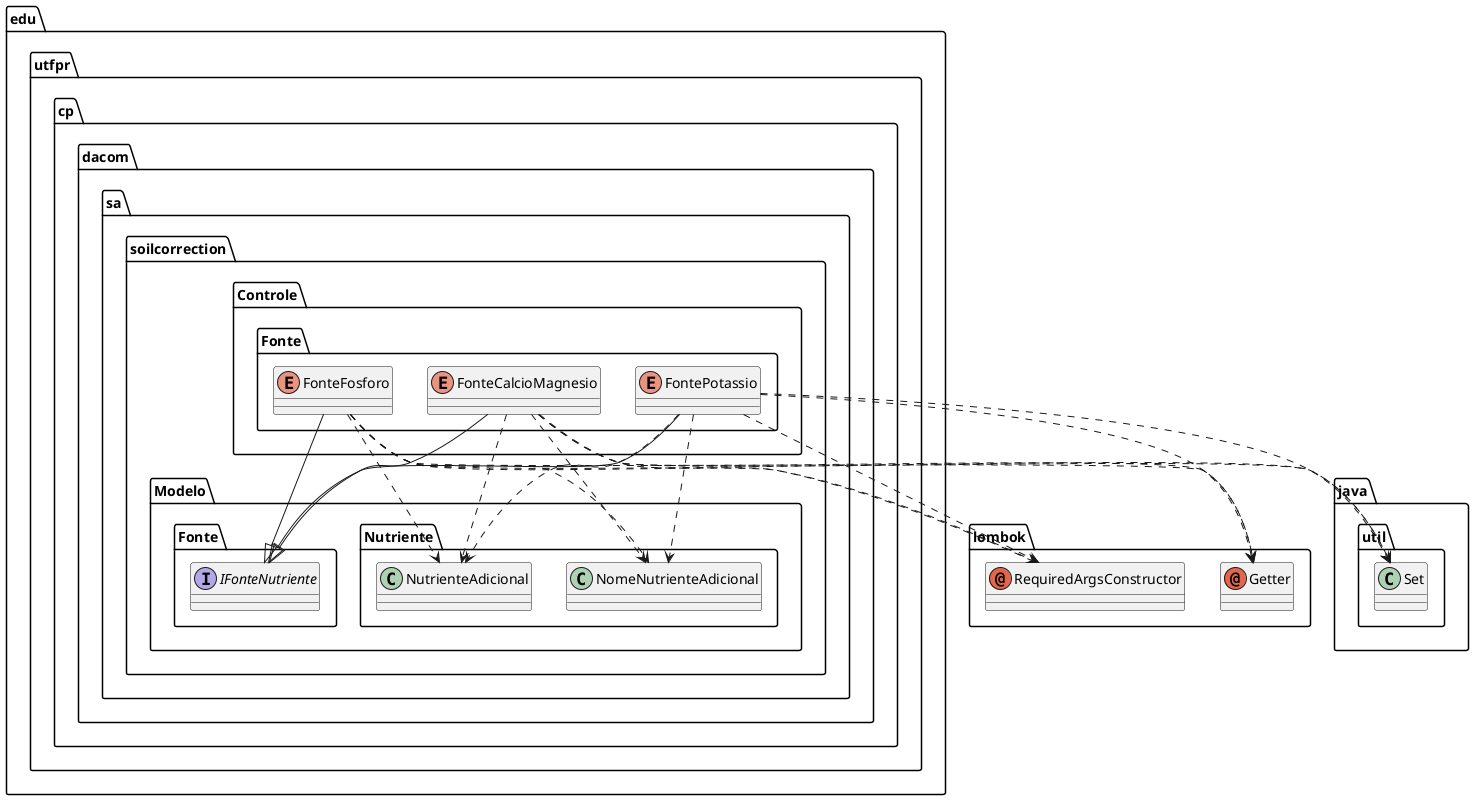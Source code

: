 @startuml
annotation lombok.Getter
annotation lombok.RequiredArgsConstructor
class edu.utfpr.cp.dacom.sa.soilcorrection.Modelo.Nutriente.NomeNutrienteAdicional
class edu.utfpr.cp.dacom.sa.soilcorrection.Modelo.Nutriente.NutrienteAdicional
class java.util.Set
enum edu.utfpr.cp.dacom.sa.soilcorrection.Controle.Fonte.FonteCalcioMagnesio
enum edu.utfpr.cp.dacom.sa.soilcorrection.Controle.Fonte.FonteFosforo
enum edu.utfpr.cp.dacom.sa.soilcorrection.Controle.Fonte.FontePotassio
interface edu.utfpr.cp.dacom.sa.soilcorrection.Modelo.Fonte.IFonteNutriente
edu.utfpr.cp.dacom.sa.soilcorrection.Controle.Fonte.FonteCalcioMagnesio ..> lombok.Getter
edu.utfpr.cp.dacom.sa.soilcorrection.Controle.Fonte.FonteCalcioMagnesio ..> lombok.RequiredArgsConstructor
edu.utfpr.cp.dacom.sa.soilcorrection.Controle.Fonte.FonteCalcioMagnesio ..> edu.utfpr.cp.dacom.sa.soilcorrection.Modelo.Nutriente.NomeNutrienteAdicional
edu.utfpr.cp.dacom.sa.soilcorrection.Controle.Fonte.FonteCalcioMagnesio ..> edu.utfpr.cp.dacom.sa.soilcorrection.Modelo.Nutriente.NutrienteAdicional
edu.utfpr.cp.dacom.sa.soilcorrection.Controle.Fonte.FonteCalcioMagnesio ..> java.util.Set
edu.utfpr.cp.dacom.sa.soilcorrection.Controle.Fonte.FonteCalcioMagnesio --|> edu.utfpr.cp.dacom.sa.soilcorrection.Modelo.Fonte.IFonteNutriente
edu.utfpr.cp.dacom.sa.soilcorrection.Controle.Fonte.FonteFosforo ..> lombok.Getter
edu.utfpr.cp.dacom.sa.soilcorrection.Controle.Fonte.FonteFosforo ..> lombok.RequiredArgsConstructor
edu.utfpr.cp.dacom.sa.soilcorrection.Controle.Fonte.FonteFosforo ..> edu.utfpr.cp.dacom.sa.soilcorrection.Modelo.Nutriente.NomeNutrienteAdicional
edu.utfpr.cp.dacom.sa.soilcorrection.Controle.Fonte.FonteFosforo ..> edu.utfpr.cp.dacom.sa.soilcorrection.Modelo.Nutriente.NutrienteAdicional
edu.utfpr.cp.dacom.sa.soilcorrection.Controle.Fonte.FonteFosforo ..> java.util.Set
edu.utfpr.cp.dacom.sa.soilcorrection.Controle.Fonte.FonteFosforo --|> edu.utfpr.cp.dacom.sa.soilcorrection.Modelo.Fonte.IFonteNutriente
edu.utfpr.cp.dacom.sa.soilcorrection.Controle.Fonte.FontePotassio ..> lombok.Getter
edu.utfpr.cp.dacom.sa.soilcorrection.Controle.Fonte.FontePotassio ..> lombok.RequiredArgsConstructor
edu.utfpr.cp.dacom.sa.soilcorrection.Controle.Fonte.FontePotassio ..> edu.utfpr.cp.dacom.sa.soilcorrection.Modelo.Nutriente.NomeNutrienteAdicional
edu.utfpr.cp.dacom.sa.soilcorrection.Controle.Fonte.FontePotassio ..> edu.utfpr.cp.dacom.sa.soilcorrection.Modelo.Nutriente.NutrienteAdicional
edu.utfpr.cp.dacom.sa.soilcorrection.Controle.Fonte.FontePotassio ..> java.util.Set
edu.utfpr.cp.dacom.sa.soilcorrection.Controle.Fonte.FontePotassio --|> edu.utfpr.cp.dacom.sa.soilcorrection.Modelo.Fonte.IFonteNutriente
@enduml